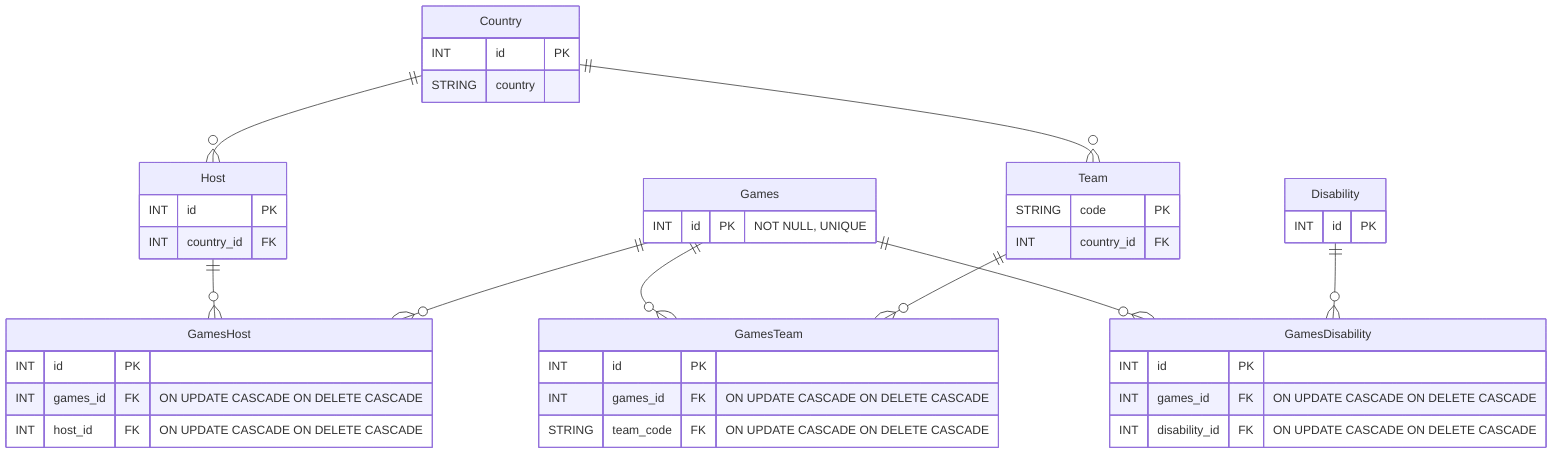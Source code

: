 erDiagram
    Country {
        INT id PK
        STRING country
    }

    Host {
        INT id PK
        INT country_id FK
    }

    Games {
        INT id PK "NOT NULL, UNIQUE"
    }

    Team {
        STRING code PK
        INT country_id FK
    }

    Disability {
        INT id PK
    }

    GamesHost {
        INT id PK
        INT games_id FK "ON UPDATE CASCADE ON DELETE CASCADE"
        INT host_id FK "ON UPDATE CASCADE ON DELETE CASCADE"
    }

    GamesTeam {
        INT id PK
        INT games_id FK "ON UPDATE CASCADE ON DELETE CASCADE"
        STRING team_code FK "ON UPDATE CASCADE ON DELETE CASCADE"
    }

    GamesDisability {
        INT id PK
        INT games_id FK "ON UPDATE CASCADE ON DELETE CASCADE"
        INT disability_id FK "ON UPDATE CASCADE ON DELETE CASCADE"
    }

    Country ||--o{ Host : ""
    Country ||--o{ Team : ""
    Host ||--o{ GamesHost : ""
    Games ||--o{ GamesHost : ""
    Games ||--o{ GamesTeam : ""
    Team ||--o{ GamesTeam : ""
    Games ||--o{ GamesDisability : ""
    Disability ||--o{ GamesDisability : ""